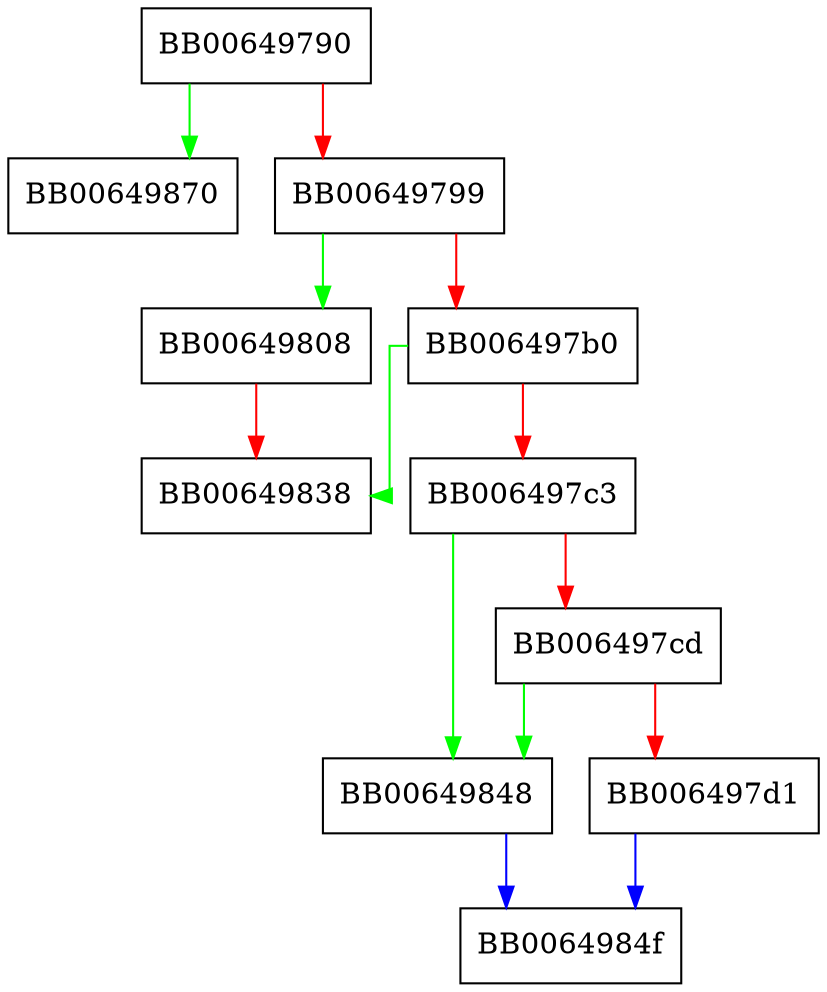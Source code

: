 digraph OPENSSL_sk_push {
  node [shape="box"];
  graph [splines=ortho];
  BB00649790 -> BB00649870 [color="green"];
  BB00649790 -> BB00649799 [color="red"];
  BB00649799 -> BB00649808 [color="green"];
  BB00649799 -> BB006497b0 [color="red"];
  BB006497b0 -> BB00649838 [color="green"];
  BB006497b0 -> BB006497c3 [color="red"];
  BB006497c3 -> BB00649848 [color="green"];
  BB006497c3 -> BB006497cd [color="red"];
  BB006497cd -> BB00649848 [color="green"];
  BB006497cd -> BB006497d1 [color="red"];
  BB006497d1 -> BB0064984f [color="blue"];
  BB00649808 -> BB00649838 [color="red"];
  BB00649848 -> BB0064984f [color="blue"];
}